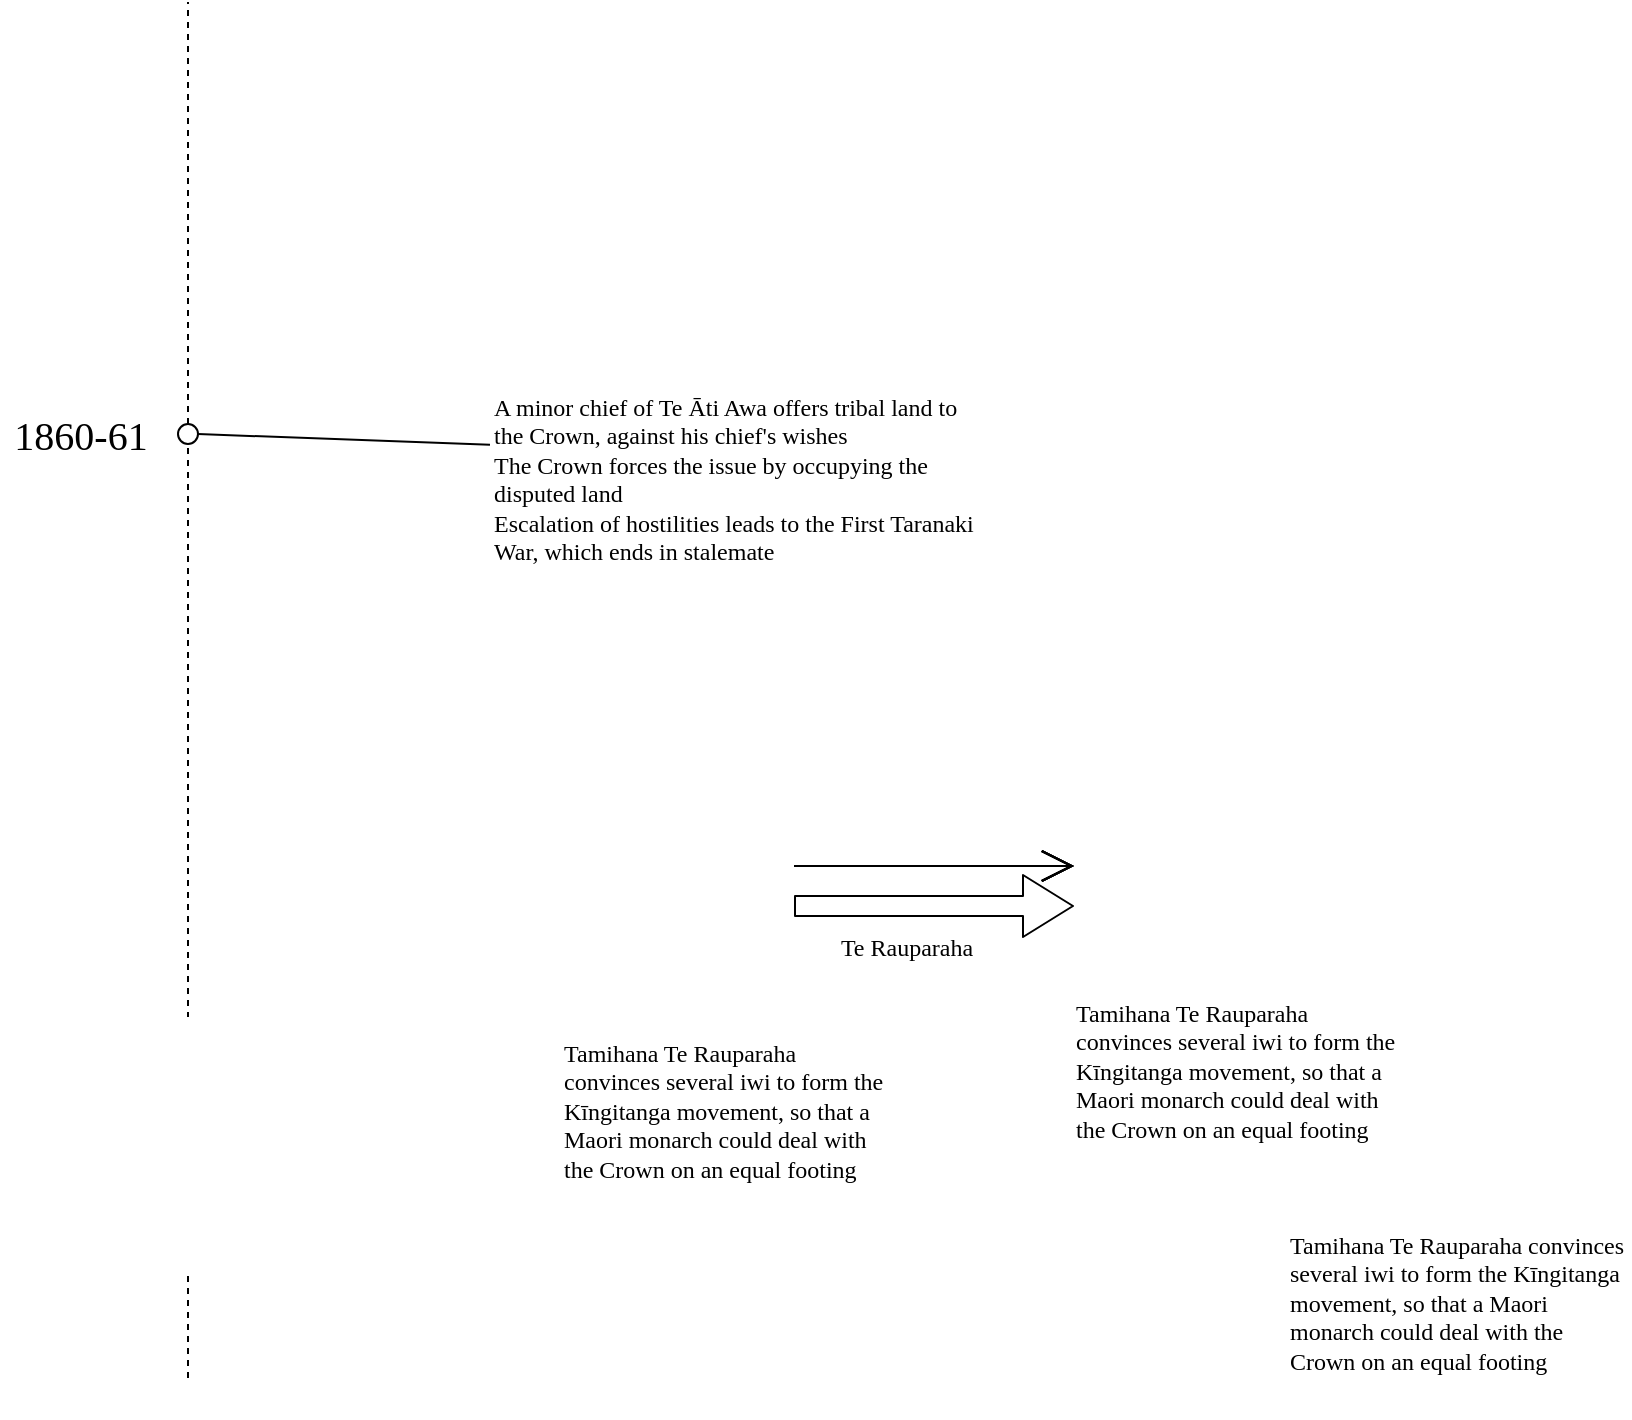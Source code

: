 <mxfile version="24.7.17">
  <diagram name="Page-1" id="sN9jX3mGukR6g5K6cpiM">
    <mxGraphModel dx="1658" dy="5468" grid="0" gridSize="10" guides="1" tooltips="1" connect="1" arrows="1" fold="1" page="1" pageScale="1" pageWidth="3300" pageHeight="4681" math="0" shadow="0">
      <root>
        <mxCell id="0" />
        <mxCell id="1" parent="0" />
        <mxCell id="nzk6QbWAMJRpBoNzHcnD-2" value="" style="endArrow=none;dashed=1;html=1;rounded=0;" parent="1" source="nzk6QbWAMJRpBoNzHcnD-3" edge="1">
          <mxGeometry width="50" height="50" relative="1" as="geometry">
            <mxPoint x="219" y="572" as="sourcePoint" />
            <mxPoint x="219" y="-116" as="targetPoint" />
          </mxGeometry>
        </mxCell>
        <mxCell id="nzk6QbWAMJRpBoNzHcnD-4" value="" style="endArrow=none;dashed=1;html=1;rounded=0;" parent="1" target="nzk6QbWAMJRpBoNzHcnD-3" edge="1">
          <mxGeometry width="50" height="50" relative="1" as="geometry">
            <mxPoint x="219" y="572" as="sourcePoint" />
            <mxPoint x="219" y="-116" as="targetPoint" />
          </mxGeometry>
        </mxCell>
        <mxCell id="nzk6QbWAMJRpBoNzHcnD-6" value="Te Rauparaha" style="text;html=1;align=center;verticalAlign=middle;whiteSpace=wrap;rounded=0;fillColor=none;fontFamily=Annie Use Your Telescope;fontSource=https%3A%2F%2Ffonts.googleapis.com%2Fcss%3Ffamily%3DAnnie%2BUse%2BYour%2BTelescope;" parent="1" vertex="1">
          <mxGeometry x="532" y="338" width="93" height="38" as="geometry" />
        </mxCell>
        <mxCell id="nzk6QbWAMJRpBoNzHcnD-9" value="Tamihana Te Rauparaha convinces several iwi to form the Kīngitanga movement, so that a Maori monarch could deal with the Crown on an equal footing" style="text;whiteSpace=wrap;fontFamily=Annie Use Your Telescope;fontSource=https%3A%2F%2Ffonts.googleapis.com%2Fcss%3Ffamily%3DAnnie%2BUse%2BYour%2BTelescope;" parent="1" vertex="1">
          <mxGeometry x="405.02" y="396.19" width="164.98" height="83.81" as="geometry" />
        </mxCell>
        <mxCell id="nzk6QbWAMJRpBoNzHcnD-10" value="Tamihana Te Rauparaha convinces several iwi to form the Kīngitanga movement, so that a Maori monarch could deal with the Crown on an equal footing" style="text;whiteSpace=wrap;fontFamily=Covered By Your Grace;fontSource=https%3A%2F%2Ffonts.googleapis.com%2Fcss%3Ffamily%3DCovered%2BBy%2BYour%2BGrace;" parent="1" vertex="1">
          <mxGeometry x="661" y="376" width="164.98" height="83.81" as="geometry" />
        </mxCell>
        <mxCell id="nzk6QbWAMJRpBoNzHcnD-12" value="Tamihana Te Rauparaha convinces several iwi to form the Kīngitanga movement, so that a Maori monarch could deal with the Crown on an equal footing" style="text;whiteSpace=wrap;fontFamily=Gloria Hallelujah;fontSource=https%3A%2F%2Ffonts.googleapis.com%2Fcss%3Ffamily%3DGloria%2BHallelujah;" parent="1" vertex="1">
          <mxGeometry x="768" y="492" width="172" height="100" as="geometry" />
        </mxCell>
        <mxCell id="0eKrOa33SvdTcUZ5cTTz-2" value="" style="group" vertex="1" connectable="0" parent="1">
          <mxGeometry x="125" y="82" width="99" height="36" as="geometry" />
        </mxCell>
        <mxCell id="nzk6QbWAMJRpBoNzHcnD-3" value="" style="ellipse;whiteSpace=wrap;html=1;" parent="0eKrOa33SvdTcUZ5cTTz-2" vertex="1">
          <mxGeometry x="89" y="13" width="10" height="10" as="geometry" />
        </mxCell>
        <mxCell id="0eKrOa33SvdTcUZ5cTTz-1" value="1860-61" style="text;html=1;align=center;verticalAlign=middle;resizable=0;points=[];autosize=1;strokeColor=none;fillColor=none;fontSize=20;fontFamily=Gloria Hallelujah;fontSource=https%3A%2F%2Ffonts.googleapis.com%2Fcss%3Ffamily%3DGloria%2BHallelujah;" vertex="1" parent="0eKrOa33SvdTcUZ5cTTz-2">
          <mxGeometry width="80" height="36" as="geometry" />
        </mxCell>
        <mxCell id="0eKrOa33SvdTcUZ5cTTz-13" style="edgeStyle=none;curved=1;rounded=0;orthogonalLoop=1;jettySize=auto;html=1;exitX=0;exitY=0.25;exitDx=0;exitDy=0;entryX=1;entryY=0.5;entryDx=0;entryDy=0;fontFamily=Architects Daughter;fontSource=https%3A%2F%2Ffonts.googleapis.com%2Fcss%3Ffamily%3DArchitects%2BDaughter;fontSize=16;endArrow=none;sourcePerimeterSpacing=8;targetPerimeterSpacing=8;endFill=0;" edge="1" parent="1" source="0eKrOa33SvdTcUZ5cTTz-3" target="nzk6QbWAMJRpBoNzHcnD-3">
          <mxGeometry relative="1" as="geometry" />
        </mxCell>
        <mxCell id="0eKrOa33SvdTcUZ5cTTz-3" value="A minor chief of Te Āti Awa offers tribal land to the Crown, against his chief&#39;s wishes&#xa;The Crown forces the issue by occupying the disputed land&#xa;Escalation of hostilities leads to the First Taranaki War, which ends in stalemate" style="text;whiteSpace=wrap;fontFamily=Gloria Hallelujah;fontSource=https%3A%2F%2Ffonts.googleapis.com%2Fcss%3Ffamily%3DGloria%2BHallelujah;" vertex="1" parent="1">
          <mxGeometry x="370" y="73" width="248.49" height="129.57" as="geometry" />
        </mxCell>
        <mxCell id="0eKrOa33SvdTcUZ5cTTz-4" value="" style="edgeStyle=none;orthogonalLoop=1;jettySize=auto;html=1;shape=flexArrow;rounded=1;startSize=8;endSize=8;fontFamily=Architects Daughter;fontSource=https%3A%2F%2Ffonts.googleapis.com%2Fcss%3Ffamily%3DArchitects%2BDaughter;fontSize=16;endArrow=open;sourcePerimeterSpacing=8;targetPerimeterSpacing=8;curved=1;" edge="1" parent="1">
          <mxGeometry width="140" relative="1" as="geometry">
            <mxPoint x="522" y="336" as="sourcePoint" />
            <mxPoint x="662" y="336" as="targetPoint" />
            <Array as="points" />
          </mxGeometry>
        </mxCell>
        <mxCell id="0eKrOa33SvdTcUZ5cTTz-6" value="" style="edgeStyle=none;orthogonalLoop=1;jettySize=auto;html=1;rounded=0;fontFamily=Architects Daughter;fontSource=https%3A%2F%2Ffonts.googleapis.com%2Fcss%3Ffamily%3DArchitects%2BDaughter;fontSize=16;startSize=14;endArrow=open;endSize=14;sourcePerimeterSpacing=8;targetPerimeterSpacing=8;curved=1;" edge="1" parent="1">
          <mxGeometry width="140" relative="1" as="geometry">
            <mxPoint x="522" y="316" as="sourcePoint" />
            <mxPoint x="662" y="316" as="targetPoint" />
            <Array as="points" />
          </mxGeometry>
        </mxCell>
        <mxCell id="0eKrOa33SvdTcUZ5cTTz-7" value="" style="edgeStyle=none;orthogonalLoop=1;jettySize=auto;html=1;rounded=0;fontFamily=Architects Daughter;fontSource=https%3A%2F%2Ffonts.googleapis.com%2Fcss%3Ffamily%3DArchitects%2BDaughter;fontSize=16;startSize=14;endArrow=open;endSize=14;sourcePerimeterSpacing=8;targetPerimeterSpacing=8;curved=1;" edge="1" parent="1">
          <mxGeometry width="140" relative="1" as="geometry">
            <mxPoint x="522" y="316" as="sourcePoint" />
            <mxPoint x="662" y="316" as="targetPoint" />
            <Array as="points" />
          </mxGeometry>
        </mxCell>
        <mxCell id="0eKrOa33SvdTcUZ5cTTz-10" value="" style="edgeStyle=none;orthogonalLoop=1;jettySize=auto;html=1;rounded=0;fontFamily=Architects Daughter;fontSource=https%3A%2F%2Ffonts.googleapis.com%2Fcss%3Ffamily%3DArchitects%2BDaughter;fontSize=16;startSize=14;endArrow=open;endSize=14;sourcePerimeterSpacing=8;targetPerimeterSpacing=8;curved=1;" edge="1" parent="1">
          <mxGeometry width="140" relative="1" as="geometry">
            <mxPoint x="522" y="316" as="sourcePoint" />
            <mxPoint x="662" y="316" as="targetPoint" />
            <Array as="points" />
          </mxGeometry>
        </mxCell>
        <mxCell id="0eKrOa33SvdTcUZ5cTTz-12" value="" style="edgeStyle=none;orthogonalLoop=1;jettySize=auto;html=1;rounded=0;fontFamily=Architects Daughter;fontSource=https%3A%2F%2Ffonts.googleapis.com%2Fcss%3Ffamily%3DArchitects%2BDaughter;fontSize=16;startSize=14;endArrow=open;endSize=14;sourcePerimeterSpacing=8;targetPerimeterSpacing=8;curved=1;" edge="1" parent="1">
          <mxGeometry width="140" relative="1" as="geometry">
            <mxPoint x="522" y="316" as="sourcePoint" />
            <mxPoint x="662" y="316" as="targetPoint" />
            <Array as="points" />
          </mxGeometry>
        </mxCell>
      </root>
    </mxGraphModel>
  </diagram>
</mxfile>
